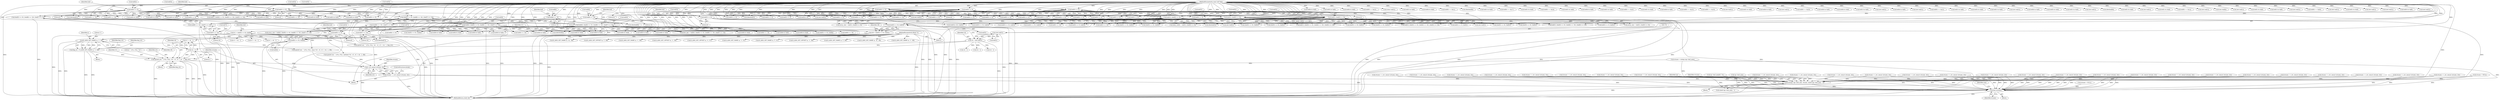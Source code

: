 digraph "0_radare2_f41e941341e44aa86edd4483c4487ec09a074257@API" {
"1001743" [label="(Call,sprintf (str, \" {v%i..v%i}, %s\", vC, vC + vA - 1, flag_str))"];
"1001716" [label="(Call,vC = (buf[5] << 8) | buf[4])"];
"1001718" [label="(Call,(buf[5] << 8) | buf[4])"];
"1001719" [label="(Call,buf[5] << 8)"];
"1000293" [label="(Call,buf[5] << 8)"];
"1000125" [label="(MethodParameterIn,const ut8 *buf)"];
"1000196" [label="(Call,buf[5] << 8)"];
"1000288" [label="(Call,buf[4] | (buf[5] << 8) | (buf[6] << 16) | (buf[7] << 24))"];
"1000292" [label="(Call,(buf[5] << 8) | (buf[6] << 16) | (buf[7] << 24))"];
"1000298" [label="(Call,(buf[6] << 16) | (buf[7] << 24))"];
"1000299" [label="(Call,buf[6] << 16)"];
"1000304" [label="(Call,buf[7] << 24)"];
"1000191" [label="(Call,buf[4] | (buf[5] << 8) | (buf[6] << 16) | (buf[7] << 24))"];
"1000195" [label="(Call,(buf[5] << 8) | (buf[6] << 16) | (buf[7] << 24))"];
"1000201" [label="(Call,(buf[6] << 16) | (buf[7] << 24))"];
"1000202" [label="(Call,buf[6] << 16)"];
"1000207" [label="(Call,buf[7] << 24)"];
"1001749" [label="(Call,vA - 1)"];
"1001698" [label="(Call,vA = (int) buf[1])"];
"1001700" [label="(Call,(int) buf[1])"];
"1001734" [label="(Call,flag_str = R_ASM_GET_NAME (a, 'c', vB))"];
"1001736" [label="(Call,R_ASM_GET_NAME (a, 'c', vB))"];
"1000123" [label="(MethodParameterIn,RAsm *a)"];
"1001705" [label="(Call,vB = (buf[3] << 8) | buf[2])"];
"1001707" [label="(Call,(buf[3] << 8) | buf[2])"];
"1001708" [label="(Call,buf[3] << 8)"];
"1000183" [label="(Call,buf[3] << 8)"];
"1000280" [label="(Call,buf[3] << 8)"];
"1000242" [label="(Call,buf[3] << 8)"];
"1000238" [label="(Call,buf[2] | (buf[3] << 8))"];
"1000179" [label="(Call,buf[2] | (buf[3] << 8))"];
"1000276" [label="(Call,buf[2] | (buf[3] << 8))"];
"1001800" [label="(Call,r_str_concat (strasm, str))"];
"1001798" [label="(Call,strasm = r_str_concat (strasm, str))"];
"1002026" [label="(Call,strncpy (op->buf_asm, strasm, sizeof (op->buf_asm) - 1))"];
"1002088" [label="(Call,free (strasm))"];
"1000292" [label="(Call,(buf[5] << 8) | (buf[6] << 16) | (buf[7] << 24))"];
"1001284" [label="(Call,buf[4] & 0xf0)"];
"1001296" [label="(Call,buf[5] & 0xf0)"];
"1001759" [label="(Call,vC + vA - 1)"];
"1000242" [label="(Call,buf[3] << 8)"];
"1001747" [label="(Call,vC + vA - 1)"];
"1001564" [label="(Call,buf[3] << 8)"];
"1001867" [label="(Call,buf[4] & 0xf0)"];
"1001746" [label="(Identifier,vC)"];
"1001700" [label="(Call,(int) buf[1])"];
"1001728" [label="(Call,buf[0] == 0x25)"];
"1000243" [label="(Call,buf[3])"];
"1000862" [label="(Call,(char) buf[1])"];
"1001256" [label="(Call,buf[4] & 0x0f)"];
"1001742" [label="(Block,)"];
"1000930" [label="(Call,buf[3] << 8)"];
"1001098" [label="(Call,buf[5] & 0x0f)"];
"1000301" [label="(Identifier,buf)"];
"1000498" [label="(Call,buf[1] & 0x0f)"];
"1001733" [label="(Block,)"];
"1001714" [label="(Identifier,buf)"];
"1000277" [label="(Call,buf[2])"];
"1001120" [label="(Call,buf[5] & 0x0f)"];
"1002025" [label="(Block,)"];
"1001040" [label="(Call,buf[3] << 8)"];
"1002027" [label="(Call,op->buf_asm)"];
"1001333" [label="(Call,(buf[3] << 8) | buf[2])"];
"1001334" [label="(Call,buf[3] << 8)"];
"1001918" [label="(Call,buf[4] & 0xf0)"];
"1000636" [label="(Call,buf[3] << 24)"];
"1000839" [label="(Call,buf[3] << 8)"];
"1001371" [label="(Call,buf[0] == 0x1c)"];
"1001459" [label="(Call,(buf[3]<<8) | buf[2])"];
"1001069" [label="(Call,buf[4] & 0x0f)"];
"1001745" [label="(Literal,\" {v%i..v%i}, %s\")"];
"1001214" [label="(Call,buf[3] << 8)"];
"1002092" [label="(MethodReturn,static int)"];
"1000211" [label="(Literal,24)"];
"1000724" [label="(Call,(llint)buf[7])"];
"1001667" [label="(Call,buf[2] << 24)"];
"1001705" [label="(Call,vB = (buf[3] << 8) | buf[2])"];
"1001873" [label="(Call,buf[5] & 0x0f)"];
"1000732" [label="(Call,(llint)buf[8])"];
"1001563" [label="(Call,(buf[3] << 8) | buf[2])"];
"1001510" [label="(Call,(buf[3] << 8) | buf[2])"];
"1001755" [label="(Call,sprintf (str, \" {v%i..v%i}, class+%i\", vC, vC + vA - 1, vB))"];
"1000304" [label="(Call,buf[7] << 24)"];
"1000905" [label="(Call,buf[3] << 8 | buf[2])"];
"1001443" [label="(Call,buf[1] & 0x0f)"];
"1001175" [label="(Call,buf[5] << 8)"];
"1000867" [label="(Call,strasm = r_str_concat (strasm, str))"];
"1000982" [label="(Call,strasm = r_str_concat (strasm, str))"];
"1000587" [label="(Call,buf[0] == 0x17)"];
"1000822" [label="(Call,buf[1] & 0x0f)"];
"1000195" [label="(Call,(buf[5] << 8) | (buf[6] << 16) | (buf[7] << 24))"];
"1000946" [label="(Call,strasm = r_str_concat (strasm, str))"];
"1000179" [label="(Call,buf[2] | (buf[3] << 8))"];
"1000306" [label="(Identifier,buf)"];
"1001952" [label="(Call,buf[0] == 0x24)"];
"1001810" [label="(Call,buf[1] & 0xf0)"];
"1000447" [label="(Call,buf[3] << 8)"];
"1000209" [label="(Identifier,buf)"];
"1000906" [label="(Call,buf[3] << 8)"];
"1000887" [label="(Call,strasm = r_str_concat (strasm, str))"];
"1000581" [label="(Call,buf[5] << 24)"];
"1001702" [label="(Call,buf[1])"];
"1000236" [label="(Call,array_size = buf[2] | (buf[3] << 8))"];
"1000123" [label="(MethodParameterIn,RAsm *a)"];
"1001895" [label="(Call,buf[5] & 0x0f)"];
"1001656" [label="(Call,buf[4] << 8)"];
"1001801" [label="(Identifier,strasm)"];
"1000685" [label="(Call,(llint)buf[2])"];
"1001268" [label="(Call,buf[5] & 0x0f)"];
"1001719" [label="(Call,buf[5] << 8)"];
"1001239" [label="(Call,buf[4] & 0x0f)"];
"1001245" [label="(Call,buf[4] & 0xf0)"];
"1001782" [label="(Call,vA - 1)"];
"1001730" [label="(Identifier,buf)"];
"1001434" [label="(Call,strasm = r_str_concat (strasm, str))"];
"1001451" [label="(Call,buf[1] & 0xf0)"];
"1001743" [label="(Call,sprintf (str, \" {v%i..v%i}, %s\", vC, vC + vA - 1, flag_str))"];
"1001792" [label="(Call,vC + vA - 1)"];
"1001749" [label="(Call,vA - 1)"];
"1001351" [label="(Call,R_ASM_GET_OFFSET (a, 's', vB))"];
"1001761" [label="(Call,vA - 1)"];
"1000700" [label="(Call,(llint)buf[4])"];
"1001713" [label="(Call,buf[2])"];
"1000446" [label="(Call,(buf[3] << 8) | buf[2])"];
"1000297" [label="(Literal,8)"];
"1000177" [label="(Call,array_size = buf[2] | (buf[3] << 8))"];
"1002089" [label="(Identifier,strasm)"];
"1001844" [label="(Call,buf[4] & 0x0f)"];
"1001751" [label="(Literal,1)"];
"1000239" [label="(Call,buf[2])"];
"1001021" [label="(Call,strasm = r_str_concat (strasm, str))"];
"1001633" [label="(Call,strasm = r_str_concat (strasm, str))"];
"1000206" [label="(Literal,16)"];
"1001794" [label="(Call,vA - 1)"];
"1000458" [label="(Call,buf[5] << 8)"];
"1001460" [label="(Call,buf[3]<<8)"];
"1000189" [label="(Call,first_key = buf[4] | (buf[5] << 8) | (buf[6] << 16) | (buf[7] << 24))"];
"1001377" [label="(Call,buf[0] == 0x1f)"];
"1001470" [label="(Call,R_ASM_GET_OFFSET (a, 'o', vC))"];
"1000340" [label="(Call,strasm = NULL)"];
"1001651" [label="(Call,buf[5] | (buf[4] << 8) | (buf[3] << 16) | (buf[2] << 24))"];
"1000457" [label="(Call,(buf[5] << 8) | buf[4])"];
"1001011" [label="(Call,buf[4] << 16)"];
"1000308" [label="(Literal,24)"];
"1000631" [label="(Call,buf[2] << 16)"];
"1000200" [label="(Literal,8)"];
"1001776" [label="(Call,sprintf (str, \" {v%i..v%i}, %s\", vC, vC + vA - 1, flag_str))"];
"1000955" [label="(Call,buf[1] & 0x0f)"];
"1001092" [label="(Call,buf[4] & 0xf0)"];
"1000853" [label="(Call,strasm = r_str_concat (strasm, str))"];
"1000489" [label="(Call,strasm = r_str_concat (strasm, str))"];
"1001798" [label="(Call,strasm = r_str_concat (strasm, str))"];
"1002040" [label="(Identifier,op)"];
"1001587" [label="(Call,R_ASM_GET_NAME (a, 'c', vC))"];
"1001579" [label="(Call,buf[0] == 0x23)"];
"1001494" [label="(Call,strasm = r_str_concat (strasm, str))"];
"1000423" [label="(Call,(buf[3] << 8) | buf[2])"];
"1000925" [label="(Call,buf[2] | (buf[3] << 8) | (buf[4] << 16) | (buf[5] << 24))"];
"1000407" [label="(Call,strasm = r_str_concat (strasm, str))"];
"1001800" [label="(Call,r_str_concat (strasm, str))"];
"1001769" [label="(Call,R_ASM_GET_NAME (a, 'm', vB))"];
"1001174" [label="(Call,(buf[5] << 8) | buf[4])"];
"1001803" [label="(ControlStructure,break;)"];
"1001912" [label="(Call,buf[4] & 0x0f)"];
"1000288" [label="(Call,buf[4] | (buf[5] << 8) | (buf[6] << 16) | (buf[7] << 24))"];
"1000642" [label="(Call,buf[0] == 0x19)"];
"1000192" [label="(Call,buf[4])"];
"1001720" [label="(Call,buf[5])"];
"1000558" [label="(Call,(int) buf[1])"];
"1000830" [label="(Call,buf[1] & 0xf0)"];
"1001662" [label="(Call,buf[3] << 16)"];
"1000802" [label="(Call,(int) buf[3])"];
"1001716" [label="(Call,vC = (buf[5] << 8) | buf[4])"];
"1001717" [label="(Identifier,vC)"];
"1000941" [label="(Call,buf[5] << 24)"];
"1001924" [label="(Call,buf[5] & 0x0f)"];
"1001889" [label="(Call,buf[4] & 0xf0)"];
"1000914" [label="(Call,strasm = r_str_concat (strasm, str))"];
"1001642" [label="(Call,(int) buf[1])"];
"1001574" [label="(Call,buf[0] == 0x20)"];
"1001780" [label="(Call,vC + vA - 1)"];
"1001108" [label="(Call,buf[4] & 0x0f)"];
"1000973" [label="(Call,buf[3] << 8 | buf[2])"];
"1000779" [label="(Call,strasm = r_str_concat (strasm, str))"];
"1000437" [label="(Call,strasm = r_str_concat (strasm, str))"];
"1001698" [label="(Call,vA = (int) buf[1])"];
"1000936" [label="(Call,buf[4] << 16)"];
"1001818" [label="(Call,(buf[3] << 8) | buf[2])"];
"1000281" [label="(Call,buf[3])"];
"1002030" [label="(Identifier,strasm)"];
"1001114" [label="(Call,buf[4] & 0xf0)"];
"1000813" [label="(Call,strasm = r_str_concat (strasm, str))"];
"1000294" [label="(Call,buf[5])"];
"1001163" [label="(Call,(buf[3] << 8) | buf[2])"];
"1001193" [label="(Call,strasm = r_str_concat (strasm, str))"];
"1000517" [label="(Call,strasm = r_str_concat (strasm, str))"];
"1001712" [label="(Literal,8)"];
"1001744" [label="(Identifier,str)"];
"1000303" [label="(Literal,16)"];
"1000155" [label="(Call,op->buf_asm[0] = 0)"];
"1001262" [label="(Call,buf[4] & 0xf0)"];
"1000761" [label="(Call,(int) buf[2])"];
"1000204" [label="(Identifier,buf)"];
"1001691" [label="(Call,strasm = r_str_concat (strasm, str))"];
"1002017" [label="(Call,strasm = NULL)"];
"1000963" [label="(Call,buf[1] & 0xf0)"];
"1000535" [label="(Call,(buf[3] << 8) | buf[2])"];
"1000305" [label="(Call,buf[7])"];
"1001706" [label="(Identifier,vB)"];
"1000480" [label="(Call,(int) buf[1])"];
"1002031" [label="(Call,sizeof (op->buf_asm) - 1)"];
"1001278" [label="(Call,buf[4] & 0x0f)"];
"1001146" [label="(Call,strasm = r_str_concat (strasm, str))"];
"1000536" [label="(Call,buf[3] << 8)"];
"1001075" [label="(Call,buf[4] & 0xf0)"];
"1000289" [label="(Call,buf[4])"];
"1000299" [label="(Call,buf[6] << 16)"];
"1000621" [label="(Call,(int) buf[1])"];
"1000183" [label="(Call,buf[3] << 8)"];
"1000795" [label="(Call,(int) buf[2])"];
"1000300" [label="(Call,buf[6])"];
"1001612" [label="(Call,R_ASM_GET_NAME (a, 'f', vC))"];
"1001674" [label="(Call,R_ASM_GET_OFFSET (a, 's', vB))"];
"1001382" [label="(Call,buf[0] == 0x22)"];
"1001725" [label="(Identifier,buf)"];
"1001718" [label="(Call,(buf[5] << 8) | buf[4])"];
"1001788" [label="(Call,sprintf (str, \" {v%i..v%i}, method+%i\", vC, vC + vA - 1, vB))"];
"1001229" [label="(Call,buf[4] & 0x0f)"];
"1000549" [label="(Call,strasm = r_str_concat (strasm, str))"];
"1000127" [label="(Block,)"];
"1001735" [label="(Identifier,flag_str)"];
"1001205" [label="(Call,buf[1] & 0xf0)"];
"1001930" [label="(Call,buf[5] & 0xf0)"];
"1000692" [label="(Call,(llint)buf[3])"];
"1001883" [label="(Call,buf[4] & 0x0f)"];
"1001547" [label="(Call,buf[1] & 0x0f)"];
"1000896" [label="(Call,(int) buf[1])"];
"1001752" [label="(Identifier,flag_str)"];
"1001750" [label="(Identifier,vA)"];
"1000274" [label="(Call,elem_width = buf[2] | (buf[3] << 8))"];
"1000280" [label="(Call,buf[3] << 8)"];
"1001290" [label="(Call,buf[5] & 0x0f)"];
"1000974" [label="(Call,buf[3] << 8)"];
"1000768" [label="(Call,(int) buf[3])"];
"1000276" [label="(Call,buf[2] | (buf[3] << 8))"];
"1001086" [label="(Call,buf[4] & 0x0f)"];
"1001511" [label="(Call,buf[3] << 8)"];
"1001317" [label="(Call,strasm = r_str_concat (strasm, str))"];
"1000838" [label="(Call,(buf[3] << 8) | buf[2])"];
"1000745" [label="(Call,strasm = r_str_concat (strasm, str))"];
"1000708" [label="(Call,(llint)buf[5])"];
"1001850" [label="(Call,buf[4] & 0xf0)"];
"1002091" [label="(Identifier,size)"];
"1000208" [label="(Call,buf[7])"];
"1001738" [label="(Literal,'c')"];
"1000612" [label="(Call,strasm = r_str_concat (strasm, str))"];
"1001164" [label="(Call,buf[3] << 8)"];
"1000667" [label="(Call,strasm = r_str_concat (strasm, str))"];
"1001126" [label="(Call,buf[5] & 0xf0)"];
"1001708" [label="(Call,buf[3] << 8)"];
"1001819" [label="(Call,buf[3] << 8)"];
"1000197" [label="(Call,buf[5])"];
"1000388" [label="(Call,buf[1] & 0x0f)"];
"1001834" [label="(Call,buf[4] & 0x0f)"];
"1000382" [label="(Block,)"];
"1001538" [label="(Call,strasm = r_str_concat (strasm, str))"];
"1002026" [label="(Call,strncpy (op->buf_asm, strasm, sizeof (op->buf_asm) - 1))"];
"1000196" [label="(Call,buf[5] << 8)"];
"1001741" [label="(Identifier,flag_str)"];
"1002000" [label="(Call,strasm = r_str_concat (strasm, str))"];
"1000526" [label="(Call,(int) buf[1])"];
"1001059" [label="(Call,buf[4] & 0x0f)"];
"1001414" [label="(Call,R_ASM_GET_NAME (a, 'f', vB))"];
"1000570" [label="(Call,buf[3] << 8)"];
"1000739" [label="(Call,(llint)buf[9])"];
"1000246" [label="(Literal,8)"];
"1000191" [label="(Call,buf[4] | (buf[5] << 8) | (buf[6] << 16) | (buf[7] << 24))"];
"1001555" [label="(Call,buf[1] & 0xf0)"];
"1000424" [label="(Call,buf[3] << 8)"];
"1000576" [label="(Call,buf[4] << 16)"];
"1000416" [label="(Call,(int) buf[1])"];
"1001982" [label="(Call,R_ASM_GET_NAME (a, 'm', vB))"];
"1001734" [label="(Call,flag_str = R_ASM_GET_NAME (a, 'c', vB))"];
"1001861" [label="(Call,buf[4] & 0x0f)"];
"1000284" [label="(Literal,8)"];
"1000180" [label="(Call,buf[2])"];
"1000565" [label="(Call,buf[2] | (buf[3] << 8) | (buf[4] << 16) | (buf[5] << 24))"];
"1001032" [label="(Call,buf[1] & 0x0f)"];
"1001343" [label="(Call,buf[0] == 0x1a)"];
"1001390" [label="(Call,R_ASM_GET_NAME (a, 'c', vB))"];
"1001802" [label="(Identifier,str)"];
"1000286" [label="(Call,array_size = buf[4] | (buf[5] << 8) | (buf[6] << 16) | (buf[7] << 24))"];
"1001156" [label="(Call,(int) buf[1])"];
"1000184" [label="(Call,buf[3])"];
"1000471" [label="(Call,strasm = r_str_concat (strasm, str))"];
"1000716" [label="(Call,(llint)buf[6])"];
"1001005" [label="(Call,buf[3] << 8)"];
"1000138" [label="(Call,(int) buf[0])"];
"1000754" [label="(Call,(int) buf[1])"];
"1001699" [label="(Identifier,vA)"];
"1000203" [label="(Call,buf[6])"];
"1000879" [label="(Call,buf[3] << 8)"];
"1000298" [label="(Call,(buf[6] << 16) | (buf[7] << 24))"];
"1001709" [label="(Call,buf[3])"];
"1000396" [label="(Call,buf[1] & 0xf0)"];
"1000207" [label="(Call,buf[7] << 24)"];
"1000878" [label="(Call,buf[3] << 8 | buf[2])"];
"1001039" [label="(Call,(buf[3] << 8) | buf[2])"];
"1000125" [label="(MethodParameterIn,const ut8 *buf)"];
"1000187" [label="(Literal,8)"];
"1000506" [label="(Call,buf[1] & 0xf0)"];
"1000293" [label="(Call,buf[5] << 8)"];
"1000991" [label="(Call,(int) buf[1])"];
"1000163" [label="(Call,buf[0] == 0x00)"];
"1000676" [label="(Call,(int) buf[1])"];
"1001707" [label="(Call,(buf[3] << 8) | buf[2])"];
"1001723" [label="(Literal,8)"];
"1000202" [label="(Call,buf[6] << 16)"];
"1001936" [label="(Call,buf[1] & 0x0f)"];
"1001016" [label="(Call,buf[5] << 24)"];
"1001000" [label="(Call,buf[2] | (buf[3] << 8) | (buf[4] << 16) | (buf[5] << 24))"];
"1001737" [label="(Identifier,a)"];
"1000238" [label="(Call,buf[2] | (buf[3] << 8))"];
"1000788" [label="(Call,(int) buf[1])"];
"1000201" [label="(Call,(buf[6] << 16) | (buf[7] << 24))"];
"1001521" [label="(Call,R_ASM_GET_OFFSET (a, 't', vB))"];
"1001213" [label="(Call,(buf[3] << 8) | buf[2])"];
"1001326" [label="(Call,(int) buf[1])"];
"1001799" [label="(Identifier,strasm)"];
"1001901" [label="(Call,buf[5] & 0xf0)"];
"1001960" [label="(Call,R_ASM_GET_NAME (a, 'c', vB))"];
"1001736" [label="(Call,R_ASM_GET_NAME (a, 'c', vB))"];
"1002088" [label="(Call,free (strasm))"];
"1000363" [label="(Call,strasm = strdup (op->buf_asm))"];
"1001724" [label="(Call,buf[4])"];
"1001503" [label="(Call,(int) buf[1])"];
"1001739" [label="(Identifier,vB)"];
"1001743" -> "1001742"  [label="AST: "];
"1001743" -> "1001752"  [label="CFG: "];
"1001744" -> "1001743"  [label="AST: "];
"1001745" -> "1001743"  [label="AST: "];
"1001746" -> "1001743"  [label="AST: "];
"1001747" -> "1001743"  [label="AST: "];
"1001752" -> "1001743"  [label="AST: "];
"1001799" -> "1001743"  [label="CFG: "];
"1001743" -> "1002092"  [label="DDG: "];
"1001743" -> "1002092"  [label="DDG: "];
"1001743" -> "1002092"  [label="DDG: "];
"1001743" -> "1002092"  [label="DDG: "];
"1001716" -> "1001743"  [label="DDG: "];
"1001749" -> "1001743"  [label="DDG: "];
"1001749" -> "1001743"  [label="DDG: "];
"1001734" -> "1001743"  [label="DDG: "];
"1001743" -> "1001800"  [label="DDG: "];
"1001716" -> "1000382"  [label="AST: "];
"1001716" -> "1001718"  [label="CFG: "];
"1001717" -> "1001716"  [label="AST: "];
"1001718" -> "1001716"  [label="AST: "];
"1001730" -> "1001716"  [label="CFG: "];
"1001716" -> "1002092"  [label="DDG: "];
"1001718" -> "1001716"  [label="DDG: "];
"1001718" -> "1001716"  [label="DDG: "];
"1001716" -> "1001747"  [label="DDG: "];
"1001716" -> "1001755"  [label="DDG: "];
"1001716" -> "1001759"  [label="DDG: "];
"1001716" -> "1001776"  [label="DDG: "];
"1001716" -> "1001780"  [label="DDG: "];
"1001716" -> "1001788"  [label="DDG: "];
"1001716" -> "1001792"  [label="DDG: "];
"1001718" -> "1001724"  [label="CFG: "];
"1001719" -> "1001718"  [label="AST: "];
"1001724" -> "1001718"  [label="AST: "];
"1001718" -> "1002092"  [label="DDG: "];
"1001718" -> "1002092"  [label="DDG: "];
"1001719" -> "1001718"  [label="DDG: "];
"1001719" -> "1001718"  [label="DDG: "];
"1000288" -> "1001718"  [label="DDG: "];
"1000191" -> "1001718"  [label="DDG: "];
"1000125" -> "1001718"  [label="DDG: "];
"1001719" -> "1001723"  [label="CFG: "];
"1001720" -> "1001719"  [label="AST: "];
"1001723" -> "1001719"  [label="AST: "];
"1001725" -> "1001719"  [label="CFG: "];
"1001719" -> "1002092"  [label="DDG: "];
"1000293" -> "1001719"  [label="DDG: "];
"1000196" -> "1001719"  [label="DDG: "];
"1000125" -> "1001719"  [label="DDG: "];
"1000293" -> "1000292"  [label="AST: "];
"1000293" -> "1000297"  [label="CFG: "];
"1000294" -> "1000293"  [label="AST: "];
"1000297" -> "1000293"  [label="AST: "];
"1000301" -> "1000293"  [label="CFG: "];
"1000293" -> "1002092"  [label="DDG: "];
"1000293" -> "1000292"  [label="DDG: "];
"1000293" -> "1000292"  [label="DDG: "];
"1000125" -> "1000293"  [label="DDG: "];
"1000293" -> "1000458"  [label="DDG: "];
"1000293" -> "1000581"  [label="DDG: "];
"1000293" -> "1000708"  [label="DDG: "];
"1000293" -> "1000941"  [label="DDG: "];
"1000293" -> "1001016"  [label="DDG: "];
"1000293" -> "1001098"  [label="DDG: "];
"1000293" -> "1001120"  [label="DDG: "];
"1000293" -> "1001175"  [label="DDG: "];
"1000293" -> "1001268"  [label="DDG: "];
"1000293" -> "1001290"  [label="DDG: "];
"1000293" -> "1001651"  [label="DDG: "];
"1000293" -> "1001873"  [label="DDG: "];
"1000293" -> "1001895"  [label="DDG: "];
"1000293" -> "1001924"  [label="DDG: "];
"1000125" -> "1000122"  [label="AST: "];
"1000125" -> "1002092"  [label="DDG: "];
"1000125" -> "1000138"  [label="DDG: "];
"1000125" -> "1000163"  [label="DDG: "];
"1000125" -> "1000179"  [label="DDG: "];
"1000125" -> "1000183"  [label="DDG: "];
"1000125" -> "1000191"  [label="DDG: "];
"1000125" -> "1000196"  [label="DDG: "];
"1000125" -> "1000202"  [label="DDG: "];
"1000125" -> "1000207"  [label="DDG: "];
"1000125" -> "1000238"  [label="DDG: "];
"1000125" -> "1000242"  [label="DDG: "];
"1000125" -> "1000276"  [label="DDG: "];
"1000125" -> "1000280"  [label="DDG: "];
"1000125" -> "1000288"  [label="DDG: "];
"1000125" -> "1000299"  [label="DDG: "];
"1000125" -> "1000304"  [label="DDG: "];
"1000125" -> "1000388"  [label="DDG: "];
"1000125" -> "1000396"  [label="DDG: "];
"1000125" -> "1000416"  [label="DDG: "];
"1000125" -> "1000424"  [label="DDG: "];
"1000125" -> "1000423"  [label="DDG: "];
"1000125" -> "1000447"  [label="DDG: "];
"1000125" -> "1000446"  [label="DDG: "];
"1000125" -> "1000458"  [label="DDG: "];
"1000125" -> "1000457"  [label="DDG: "];
"1000125" -> "1000480"  [label="DDG: "];
"1000125" -> "1000498"  [label="DDG: "];
"1000125" -> "1000506"  [label="DDG: "];
"1000125" -> "1000526"  [label="DDG: "];
"1000125" -> "1000536"  [label="DDG: "];
"1000125" -> "1000535"  [label="DDG: "];
"1000125" -> "1000558"  [label="DDG: "];
"1000125" -> "1000565"  [label="DDG: "];
"1000125" -> "1000570"  [label="DDG: "];
"1000125" -> "1000576"  [label="DDG: "];
"1000125" -> "1000581"  [label="DDG: "];
"1000125" -> "1000587"  [label="DDG: "];
"1000125" -> "1000621"  [label="DDG: "];
"1000125" -> "1000631"  [label="DDG: "];
"1000125" -> "1000636"  [label="DDG: "];
"1000125" -> "1000642"  [label="DDG: "];
"1000125" -> "1000676"  [label="DDG: "];
"1000125" -> "1000685"  [label="DDG: "];
"1000125" -> "1000692"  [label="DDG: "];
"1000125" -> "1000700"  [label="DDG: "];
"1000125" -> "1000708"  [label="DDG: "];
"1000125" -> "1000716"  [label="DDG: "];
"1000125" -> "1000724"  [label="DDG: "];
"1000125" -> "1000732"  [label="DDG: "];
"1000125" -> "1000739"  [label="DDG: "];
"1000125" -> "1000754"  [label="DDG: "];
"1000125" -> "1000761"  [label="DDG: "];
"1000125" -> "1000768"  [label="DDG: "];
"1000125" -> "1000788"  [label="DDG: "];
"1000125" -> "1000795"  [label="DDG: "];
"1000125" -> "1000802"  [label="DDG: "];
"1000125" -> "1000822"  [label="DDG: "];
"1000125" -> "1000830"  [label="DDG: "];
"1000125" -> "1000839"  [label="DDG: "];
"1000125" -> "1000838"  [label="DDG: "];
"1000125" -> "1000862"  [label="DDG: "];
"1000125" -> "1000879"  [label="DDG: "];
"1000125" -> "1000878"  [label="DDG: "];
"1000125" -> "1000896"  [label="DDG: "];
"1000125" -> "1000906"  [label="DDG: "];
"1000125" -> "1000905"  [label="DDG: "];
"1000125" -> "1000925"  [label="DDG: "];
"1000125" -> "1000930"  [label="DDG: "];
"1000125" -> "1000936"  [label="DDG: "];
"1000125" -> "1000941"  [label="DDG: "];
"1000125" -> "1000955"  [label="DDG: "];
"1000125" -> "1000963"  [label="DDG: "];
"1000125" -> "1000974"  [label="DDG: "];
"1000125" -> "1000973"  [label="DDG: "];
"1000125" -> "1000991"  [label="DDG: "];
"1000125" -> "1001000"  [label="DDG: "];
"1000125" -> "1001005"  [label="DDG: "];
"1000125" -> "1001011"  [label="DDG: "];
"1000125" -> "1001016"  [label="DDG: "];
"1000125" -> "1001032"  [label="DDG: "];
"1000125" -> "1001040"  [label="DDG: "];
"1000125" -> "1001039"  [label="DDG: "];
"1000125" -> "1001059"  [label="DDG: "];
"1000125" -> "1001069"  [label="DDG: "];
"1000125" -> "1001075"  [label="DDG: "];
"1000125" -> "1001086"  [label="DDG: "];
"1000125" -> "1001092"  [label="DDG: "];
"1000125" -> "1001098"  [label="DDG: "];
"1000125" -> "1001108"  [label="DDG: "];
"1000125" -> "1001114"  [label="DDG: "];
"1000125" -> "1001120"  [label="DDG: "];
"1000125" -> "1001126"  [label="DDG: "];
"1000125" -> "1001156"  [label="DDG: "];
"1000125" -> "1001164"  [label="DDG: "];
"1000125" -> "1001163"  [label="DDG: "];
"1000125" -> "1001175"  [label="DDG: "];
"1000125" -> "1001174"  [label="DDG: "];
"1000125" -> "1001205"  [label="DDG: "];
"1000125" -> "1001214"  [label="DDG: "];
"1000125" -> "1001213"  [label="DDG: "];
"1000125" -> "1001229"  [label="DDG: "];
"1000125" -> "1001239"  [label="DDG: "];
"1000125" -> "1001245"  [label="DDG: "];
"1000125" -> "1001256"  [label="DDG: "];
"1000125" -> "1001262"  [label="DDG: "];
"1000125" -> "1001268"  [label="DDG: "];
"1000125" -> "1001278"  [label="DDG: "];
"1000125" -> "1001284"  [label="DDG: "];
"1000125" -> "1001290"  [label="DDG: "];
"1000125" -> "1001296"  [label="DDG: "];
"1000125" -> "1001326"  [label="DDG: "];
"1000125" -> "1001334"  [label="DDG: "];
"1000125" -> "1001333"  [label="DDG: "];
"1000125" -> "1001343"  [label="DDG: "];
"1000125" -> "1001371"  [label="DDG: "];
"1000125" -> "1001377"  [label="DDG: "];
"1000125" -> "1001382"  [label="DDG: "];
"1000125" -> "1001443"  [label="DDG: "];
"1000125" -> "1001451"  [label="DDG: "];
"1000125" -> "1001460"  [label="DDG: "];
"1000125" -> "1001459"  [label="DDG: "];
"1000125" -> "1001503"  [label="DDG: "];
"1000125" -> "1001511"  [label="DDG: "];
"1000125" -> "1001510"  [label="DDG: "];
"1000125" -> "1001547"  [label="DDG: "];
"1000125" -> "1001555"  [label="DDG: "];
"1000125" -> "1001564"  [label="DDG: "];
"1000125" -> "1001563"  [label="DDG: "];
"1000125" -> "1001574"  [label="DDG: "];
"1000125" -> "1001579"  [label="DDG: "];
"1000125" -> "1001642"  [label="DDG: "];
"1000125" -> "1001651"  [label="DDG: "];
"1000125" -> "1001656"  [label="DDG: "];
"1000125" -> "1001662"  [label="DDG: "];
"1000125" -> "1001667"  [label="DDG: "];
"1000125" -> "1001700"  [label="DDG: "];
"1000125" -> "1001708"  [label="DDG: "];
"1000125" -> "1001707"  [label="DDG: "];
"1000125" -> "1001728"  [label="DDG: "];
"1000125" -> "1001810"  [label="DDG: "];
"1000125" -> "1001819"  [label="DDG: "];
"1000125" -> "1001818"  [label="DDG: "];
"1000125" -> "1001834"  [label="DDG: "];
"1000125" -> "1001844"  [label="DDG: "];
"1000125" -> "1001850"  [label="DDG: "];
"1000125" -> "1001861"  [label="DDG: "];
"1000125" -> "1001867"  [label="DDG: "];
"1000125" -> "1001873"  [label="DDG: "];
"1000125" -> "1001883"  [label="DDG: "];
"1000125" -> "1001889"  [label="DDG: "];
"1000125" -> "1001895"  [label="DDG: "];
"1000125" -> "1001901"  [label="DDG: "];
"1000125" -> "1001912"  [label="DDG: "];
"1000125" -> "1001918"  [label="DDG: "];
"1000125" -> "1001924"  [label="DDG: "];
"1000125" -> "1001930"  [label="DDG: "];
"1000125" -> "1001936"  [label="DDG: "];
"1000125" -> "1001952"  [label="DDG: "];
"1000196" -> "1000195"  [label="AST: "];
"1000196" -> "1000200"  [label="CFG: "];
"1000197" -> "1000196"  [label="AST: "];
"1000200" -> "1000196"  [label="AST: "];
"1000204" -> "1000196"  [label="CFG: "];
"1000196" -> "1002092"  [label="DDG: "];
"1000196" -> "1000195"  [label="DDG: "];
"1000196" -> "1000195"  [label="DDG: "];
"1000196" -> "1000458"  [label="DDG: "];
"1000196" -> "1000581"  [label="DDG: "];
"1000196" -> "1000708"  [label="DDG: "];
"1000196" -> "1000941"  [label="DDG: "];
"1000196" -> "1001016"  [label="DDG: "];
"1000196" -> "1001098"  [label="DDG: "];
"1000196" -> "1001120"  [label="DDG: "];
"1000196" -> "1001175"  [label="DDG: "];
"1000196" -> "1001268"  [label="DDG: "];
"1000196" -> "1001290"  [label="DDG: "];
"1000196" -> "1001651"  [label="DDG: "];
"1000196" -> "1001873"  [label="DDG: "];
"1000196" -> "1001895"  [label="DDG: "];
"1000196" -> "1001924"  [label="DDG: "];
"1000288" -> "1000286"  [label="AST: "];
"1000288" -> "1000292"  [label="CFG: "];
"1000289" -> "1000288"  [label="AST: "];
"1000292" -> "1000288"  [label="AST: "];
"1000286" -> "1000288"  [label="CFG: "];
"1000288" -> "1002092"  [label="DDG: "];
"1000288" -> "1002092"  [label="DDG: "];
"1000288" -> "1000286"  [label="DDG: "];
"1000288" -> "1000286"  [label="DDG: "];
"1000292" -> "1000288"  [label="DDG: "];
"1000292" -> "1000288"  [label="DDG: "];
"1000288" -> "1000457"  [label="DDG: "];
"1000288" -> "1000576"  [label="DDG: "];
"1000288" -> "1000700"  [label="DDG: "];
"1000288" -> "1000936"  [label="DDG: "];
"1000288" -> "1001011"  [label="DDG: "];
"1000288" -> "1001059"  [label="DDG: "];
"1000288" -> "1001069"  [label="DDG: "];
"1000288" -> "1001086"  [label="DDG: "];
"1000288" -> "1001108"  [label="DDG: "];
"1000288" -> "1001174"  [label="DDG: "];
"1000288" -> "1001229"  [label="DDG: "];
"1000288" -> "1001239"  [label="DDG: "];
"1000288" -> "1001256"  [label="DDG: "];
"1000288" -> "1001278"  [label="DDG: "];
"1000288" -> "1001656"  [label="DDG: "];
"1000288" -> "1001834"  [label="DDG: "];
"1000288" -> "1001844"  [label="DDG: "];
"1000288" -> "1001861"  [label="DDG: "];
"1000288" -> "1001883"  [label="DDG: "];
"1000288" -> "1001912"  [label="DDG: "];
"1000292" -> "1000298"  [label="CFG: "];
"1000298" -> "1000292"  [label="AST: "];
"1000292" -> "1002092"  [label="DDG: "];
"1000292" -> "1002092"  [label="DDG: "];
"1000298" -> "1000292"  [label="DDG: "];
"1000298" -> "1000292"  [label="DDG: "];
"1000298" -> "1000304"  [label="CFG: "];
"1000299" -> "1000298"  [label="AST: "];
"1000304" -> "1000298"  [label="AST: "];
"1000298" -> "1002092"  [label="DDG: "];
"1000298" -> "1002092"  [label="DDG: "];
"1000299" -> "1000298"  [label="DDG: "];
"1000299" -> "1000298"  [label="DDG: "];
"1000304" -> "1000298"  [label="DDG: "];
"1000304" -> "1000298"  [label="DDG: "];
"1000299" -> "1000303"  [label="CFG: "];
"1000300" -> "1000299"  [label="AST: "];
"1000303" -> "1000299"  [label="AST: "];
"1000306" -> "1000299"  [label="CFG: "];
"1000299" -> "1002092"  [label="DDG: "];
"1000299" -> "1000716"  [label="DDG: "];
"1000304" -> "1000308"  [label="CFG: "];
"1000305" -> "1000304"  [label="AST: "];
"1000308" -> "1000304"  [label="AST: "];
"1000304" -> "1002092"  [label="DDG: "];
"1000304" -> "1000724"  [label="DDG: "];
"1000191" -> "1000189"  [label="AST: "];
"1000191" -> "1000195"  [label="CFG: "];
"1000192" -> "1000191"  [label="AST: "];
"1000195" -> "1000191"  [label="AST: "];
"1000189" -> "1000191"  [label="CFG: "];
"1000191" -> "1002092"  [label="DDG: "];
"1000191" -> "1002092"  [label="DDG: "];
"1000191" -> "1000189"  [label="DDG: "];
"1000191" -> "1000189"  [label="DDG: "];
"1000195" -> "1000191"  [label="DDG: "];
"1000195" -> "1000191"  [label="DDG: "];
"1000191" -> "1000457"  [label="DDG: "];
"1000191" -> "1000576"  [label="DDG: "];
"1000191" -> "1000700"  [label="DDG: "];
"1000191" -> "1000936"  [label="DDG: "];
"1000191" -> "1001011"  [label="DDG: "];
"1000191" -> "1001059"  [label="DDG: "];
"1000191" -> "1001069"  [label="DDG: "];
"1000191" -> "1001086"  [label="DDG: "];
"1000191" -> "1001108"  [label="DDG: "];
"1000191" -> "1001174"  [label="DDG: "];
"1000191" -> "1001229"  [label="DDG: "];
"1000191" -> "1001239"  [label="DDG: "];
"1000191" -> "1001256"  [label="DDG: "];
"1000191" -> "1001278"  [label="DDG: "];
"1000191" -> "1001656"  [label="DDG: "];
"1000191" -> "1001834"  [label="DDG: "];
"1000191" -> "1001844"  [label="DDG: "];
"1000191" -> "1001861"  [label="DDG: "];
"1000191" -> "1001883"  [label="DDG: "];
"1000191" -> "1001912"  [label="DDG: "];
"1000195" -> "1000201"  [label="CFG: "];
"1000201" -> "1000195"  [label="AST: "];
"1000195" -> "1002092"  [label="DDG: "];
"1000195" -> "1002092"  [label="DDG: "];
"1000201" -> "1000195"  [label="DDG: "];
"1000201" -> "1000195"  [label="DDG: "];
"1000201" -> "1000207"  [label="CFG: "];
"1000202" -> "1000201"  [label="AST: "];
"1000207" -> "1000201"  [label="AST: "];
"1000201" -> "1002092"  [label="DDG: "];
"1000201" -> "1002092"  [label="DDG: "];
"1000202" -> "1000201"  [label="DDG: "];
"1000202" -> "1000201"  [label="DDG: "];
"1000207" -> "1000201"  [label="DDG: "];
"1000207" -> "1000201"  [label="DDG: "];
"1000202" -> "1000206"  [label="CFG: "];
"1000203" -> "1000202"  [label="AST: "];
"1000206" -> "1000202"  [label="AST: "];
"1000209" -> "1000202"  [label="CFG: "];
"1000202" -> "1002092"  [label="DDG: "];
"1000202" -> "1000716"  [label="DDG: "];
"1000207" -> "1000211"  [label="CFG: "];
"1000208" -> "1000207"  [label="AST: "];
"1000211" -> "1000207"  [label="AST: "];
"1000207" -> "1002092"  [label="DDG: "];
"1000207" -> "1000724"  [label="DDG: "];
"1001749" -> "1001747"  [label="AST: "];
"1001749" -> "1001751"  [label="CFG: "];
"1001750" -> "1001749"  [label="AST: "];
"1001751" -> "1001749"  [label="AST: "];
"1001747" -> "1001749"  [label="CFG: "];
"1001749" -> "1002092"  [label="DDG: "];
"1001749" -> "1001747"  [label="DDG: "];
"1001749" -> "1001747"  [label="DDG: "];
"1001698" -> "1001749"  [label="DDG: "];
"1001698" -> "1000382"  [label="AST: "];
"1001698" -> "1001700"  [label="CFG: "];
"1001699" -> "1001698"  [label="AST: "];
"1001700" -> "1001698"  [label="AST: "];
"1001706" -> "1001698"  [label="CFG: "];
"1001698" -> "1002092"  [label="DDG: "];
"1001700" -> "1001698"  [label="DDG: "];
"1001698" -> "1001761"  [label="DDG: "];
"1001698" -> "1001782"  [label="DDG: "];
"1001698" -> "1001794"  [label="DDG: "];
"1001700" -> "1001702"  [label="CFG: "];
"1001701" -> "1001700"  [label="AST: "];
"1001702" -> "1001700"  [label="AST: "];
"1001700" -> "1002092"  [label="DDG: "];
"1001734" -> "1001733"  [label="AST: "];
"1001734" -> "1001736"  [label="CFG: "];
"1001735" -> "1001734"  [label="AST: "];
"1001736" -> "1001734"  [label="AST: "];
"1001741" -> "1001734"  [label="CFG: "];
"1001734" -> "1002092"  [label="DDG: "];
"1001734" -> "1002092"  [label="DDG: "];
"1001736" -> "1001734"  [label="DDG: "];
"1001736" -> "1001734"  [label="DDG: "];
"1001736" -> "1001734"  [label="DDG: "];
"1001736" -> "1001739"  [label="CFG: "];
"1001737" -> "1001736"  [label="AST: "];
"1001738" -> "1001736"  [label="AST: "];
"1001739" -> "1001736"  [label="AST: "];
"1001736" -> "1002092"  [label="DDG: "];
"1001736" -> "1002092"  [label="DDG: "];
"1000123" -> "1001736"  [label="DDG: "];
"1001705" -> "1001736"  [label="DDG: "];
"1001736" -> "1001755"  [label="DDG: "];
"1000123" -> "1000122"  [label="AST: "];
"1000123" -> "1002092"  [label="DDG: "];
"1000123" -> "1001351"  [label="DDG: "];
"1000123" -> "1001390"  [label="DDG: "];
"1000123" -> "1001414"  [label="DDG: "];
"1000123" -> "1001470"  [label="DDG: "];
"1000123" -> "1001521"  [label="DDG: "];
"1000123" -> "1001587"  [label="DDG: "];
"1000123" -> "1001612"  [label="DDG: "];
"1000123" -> "1001674"  [label="DDG: "];
"1000123" -> "1001769"  [label="DDG: "];
"1000123" -> "1001960"  [label="DDG: "];
"1000123" -> "1001982"  [label="DDG: "];
"1001705" -> "1000382"  [label="AST: "];
"1001705" -> "1001707"  [label="CFG: "];
"1001706" -> "1001705"  [label="AST: "];
"1001707" -> "1001705"  [label="AST: "];
"1001717" -> "1001705"  [label="CFG: "];
"1001705" -> "1002092"  [label="DDG: "];
"1001707" -> "1001705"  [label="DDG: "];
"1001707" -> "1001705"  [label="DDG: "];
"1001705" -> "1001769"  [label="DDG: "];
"1001707" -> "1001713"  [label="CFG: "];
"1001708" -> "1001707"  [label="AST: "];
"1001713" -> "1001707"  [label="AST: "];
"1001707" -> "1002092"  [label="DDG: "];
"1001707" -> "1002092"  [label="DDG: "];
"1001708" -> "1001707"  [label="DDG: "];
"1001708" -> "1001707"  [label="DDG: "];
"1000238" -> "1001707"  [label="DDG: "];
"1000179" -> "1001707"  [label="DDG: "];
"1000276" -> "1001707"  [label="DDG: "];
"1001708" -> "1001712"  [label="CFG: "];
"1001709" -> "1001708"  [label="AST: "];
"1001712" -> "1001708"  [label="AST: "];
"1001714" -> "1001708"  [label="CFG: "];
"1001708" -> "1002092"  [label="DDG: "];
"1000183" -> "1001708"  [label="DDG: "];
"1000280" -> "1001708"  [label="DDG: "];
"1000242" -> "1001708"  [label="DDG: "];
"1000183" -> "1000179"  [label="AST: "];
"1000183" -> "1000187"  [label="CFG: "];
"1000184" -> "1000183"  [label="AST: "];
"1000187" -> "1000183"  [label="AST: "];
"1000179" -> "1000183"  [label="CFG: "];
"1000183" -> "1002092"  [label="DDG: "];
"1000183" -> "1000179"  [label="DDG: "];
"1000183" -> "1000179"  [label="DDG: "];
"1000183" -> "1000424"  [label="DDG: "];
"1000183" -> "1000447"  [label="DDG: "];
"1000183" -> "1000536"  [label="DDG: "];
"1000183" -> "1000570"  [label="DDG: "];
"1000183" -> "1000636"  [label="DDG: "];
"1000183" -> "1000692"  [label="DDG: "];
"1000183" -> "1000768"  [label="DDG: "];
"1000183" -> "1000802"  [label="DDG: "];
"1000183" -> "1000839"  [label="DDG: "];
"1000183" -> "1000879"  [label="DDG: "];
"1000183" -> "1000906"  [label="DDG: "];
"1000183" -> "1000930"  [label="DDG: "];
"1000183" -> "1000974"  [label="DDG: "];
"1000183" -> "1001005"  [label="DDG: "];
"1000183" -> "1001040"  [label="DDG: "];
"1000183" -> "1001164"  [label="DDG: "];
"1000183" -> "1001214"  [label="DDG: "];
"1000183" -> "1001334"  [label="DDG: "];
"1000183" -> "1001460"  [label="DDG: "];
"1000183" -> "1001511"  [label="DDG: "];
"1000183" -> "1001564"  [label="DDG: "];
"1000183" -> "1001662"  [label="DDG: "];
"1000183" -> "1001819"  [label="DDG: "];
"1000280" -> "1000276"  [label="AST: "];
"1000280" -> "1000284"  [label="CFG: "];
"1000281" -> "1000280"  [label="AST: "];
"1000284" -> "1000280"  [label="AST: "];
"1000276" -> "1000280"  [label="CFG: "];
"1000280" -> "1002092"  [label="DDG: "];
"1000280" -> "1000276"  [label="DDG: "];
"1000280" -> "1000276"  [label="DDG: "];
"1000280" -> "1000424"  [label="DDG: "];
"1000280" -> "1000447"  [label="DDG: "];
"1000280" -> "1000536"  [label="DDG: "];
"1000280" -> "1000570"  [label="DDG: "];
"1000280" -> "1000636"  [label="DDG: "];
"1000280" -> "1000692"  [label="DDG: "];
"1000280" -> "1000768"  [label="DDG: "];
"1000280" -> "1000802"  [label="DDG: "];
"1000280" -> "1000839"  [label="DDG: "];
"1000280" -> "1000879"  [label="DDG: "];
"1000280" -> "1000906"  [label="DDG: "];
"1000280" -> "1000930"  [label="DDG: "];
"1000280" -> "1000974"  [label="DDG: "];
"1000280" -> "1001005"  [label="DDG: "];
"1000280" -> "1001040"  [label="DDG: "];
"1000280" -> "1001164"  [label="DDG: "];
"1000280" -> "1001214"  [label="DDG: "];
"1000280" -> "1001334"  [label="DDG: "];
"1000280" -> "1001460"  [label="DDG: "];
"1000280" -> "1001511"  [label="DDG: "];
"1000280" -> "1001564"  [label="DDG: "];
"1000280" -> "1001662"  [label="DDG: "];
"1000280" -> "1001819"  [label="DDG: "];
"1000242" -> "1000238"  [label="AST: "];
"1000242" -> "1000246"  [label="CFG: "];
"1000243" -> "1000242"  [label="AST: "];
"1000246" -> "1000242"  [label="AST: "];
"1000238" -> "1000242"  [label="CFG: "];
"1000242" -> "1002092"  [label="DDG: "];
"1000242" -> "1000238"  [label="DDG: "];
"1000242" -> "1000238"  [label="DDG: "];
"1000242" -> "1000424"  [label="DDG: "];
"1000242" -> "1000447"  [label="DDG: "];
"1000242" -> "1000536"  [label="DDG: "];
"1000242" -> "1000570"  [label="DDG: "];
"1000242" -> "1000636"  [label="DDG: "];
"1000242" -> "1000692"  [label="DDG: "];
"1000242" -> "1000768"  [label="DDG: "];
"1000242" -> "1000802"  [label="DDG: "];
"1000242" -> "1000839"  [label="DDG: "];
"1000242" -> "1000879"  [label="DDG: "];
"1000242" -> "1000906"  [label="DDG: "];
"1000242" -> "1000930"  [label="DDG: "];
"1000242" -> "1000974"  [label="DDG: "];
"1000242" -> "1001005"  [label="DDG: "];
"1000242" -> "1001040"  [label="DDG: "];
"1000242" -> "1001164"  [label="DDG: "];
"1000242" -> "1001214"  [label="DDG: "];
"1000242" -> "1001334"  [label="DDG: "];
"1000242" -> "1001460"  [label="DDG: "];
"1000242" -> "1001511"  [label="DDG: "];
"1000242" -> "1001564"  [label="DDG: "];
"1000242" -> "1001662"  [label="DDG: "];
"1000242" -> "1001819"  [label="DDG: "];
"1000238" -> "1000236"  [label="AST: "];
"1000239" -> "1000238"  [label="AST: "];
"1000236" -> "1000238"  [label="CFG: "];
"1000238" -> "1002092"  [label="DDG: "];
"1000238" -> "1002092"  [label="DDG: "];
"1000238" -> "1000236"  [label="DDG: "];
"1000238" -> "1000236"  [label="DDG: "];
"1000238" -> "1000423"  [label="DDG: "];
"1000238" -> "1000446"  [label="DDG: "];
"1000238" -> "1000535"  [label="DDG: "];
"1000238" -> "1000565"  [label="DDG: "];
"1000238" -> "1000631"  [label="DDG: "];
"1000238" -> "1000685"  [label="DDG: "];
"1000238" -> "1000761"  [label="DDG: "];
"1000238" -> "1000795"  [label="DDG: "];
"1000238" -> "1000838"  [label="DDG: "];
"1000238" -> "1000878"  [label="DDG: "];
"1000238" -> "1000905"  [label="DDG: "];
"1000238" -> "1000925"  [label="DDG: "];
"1000238" -> "1000973"  [label="DDG: "];
"1000238" -> "1001000"  [label="DDG: "];
"1000238" -> "1001039"  [label="DDG: "];
"1000238" -> "1001163"  [label="DDG: "];
"1000238" -> "1001213"  [label="DDG: "];
"1000238" -> "1001333"  [label="DDG: "];
"1000238" -> "1001459"  [label="DDG: "];
"1000238" -> "1001510"  [label="DDG: "];
"1000238" -> "1001563"  [label="DDG: "];
"1000238" -> "1001667"  [label="DDG: "];
"1000238" -> "1001818"  [label="DDG: "];
"1000179" -> "1000177"  [label="AST: "];
"1000180" -> "1000179"  [label="AST: "];
"1000177" -> "1000179"  [label="CFG: "];
"1000179" -> "1002092"  [label="DDG: "];
"1000179" -> "1002092"  [label="DDG: "];
"1000179" -> "1000177"  [label="DDG: "];
"1000179" -> "1000177"  [label="DDG: "];
"1000179" -> "1000423"  [label="DDG: "];
"1000179" -> "1000446"  [label="DDG: "];
"1000179" -> "1000535"  [label="DDG: "];
"1000179" -> "1000565"  [label="DDG: "];
"1000179" -> "1000631"  [label="DDG: "];
"1000179" -> "1000685"  [label="DDG: "];
"1000179" -> "1000761"  [label="DDG: "];
"1000179" -> "1000795"  [label="DDG: "];
"1000179" -> "1000838"  [label="DDG: "];
"1000179" -> "1000878"  [label="DDG: "];
"1000179" -> "1000905"  [label="DDG: "];
"1000179" -> "1000925"  [label="DDG: "];
"1000179" -> "1000973"  [label="DDG: "];
"1000179" -> "1001000"  [label="DDG: "];
"1000179" -> "1001039"  [label="DDG: "];
"1000179" -> "1001163"  [label="DDG: "];
"1000179" -> "1001213"  [label="DDG: "];
"1000179" -> "1001333"  [label="DDG: "];
"1000179" -> "1001459"  [label="DDG: "];
"1000179" -> "1001510"  [label="DDG: "];
"1000179" -> "1001563"  [label="DDG: "];
"1000179" -> "1001667"  [label="DDG: "];
"1000179" -> "1001818"  [label="DDG: "];
"1000276" -> "1000274"  [label="AST: "];
"1000277" -> "1000276"  [label="AST: "];
"1000274" -> "1000276"  [label="CFG: "];
"1000276" -> "1002092"  [label="DDG: "];
"1000276" -> "1002092"  [label="DDG: "];
"1000276" -> "1000274"  [label="DDG: "];
"1000276" -> "1000274"  [label="DDG: "];
"1000276" -> "1000423"  [label="DDG: "];
"1000276" -> "1000446"  [label="DDG: "];
"1000276" -> "1000535"  [label="DDG: "];
"1000276" -> "1000565"  [label="DDG: "];
"1000276" -> "1000631"  [label="DDG: "];
"1000276" -> "1000685"  [label="DDG: "];
"1000276" -> "1000761"  [label="DDG: "];
"1000276" -> "1000795"  [label="DDG: "];
"1000276" -> "1000838"  [label="DDG: "];
"1000276" -> "1000878"  [label="DDG: "];
"1000276" -> "1000905"  [label="DDG: "];
"1000276" -> "1000925"  [label="DDG: "];
"1000276" -> "1000973"  [label="DDG: "];
"1000276" -> "1001000"  [label="DDG: "];
"1000276" -> "1001039"  [label="DDG: "];
"1000276" -> "1001163"  [label="DDG: "];
"1000276" -> "1001213"  [label="DDG: "];
"1000276" -> "1001333"  [label="DDG: "];
"1000276" -> "1001459"  [label="DDG: "];
"1000276" -> "1001510"  [label="DDG: "];
"1000276" -> "1001563"  [label="DDG: "];
"1000276" -> "1001667"  [label="DDG: "];
"1000276" -> "1001818"  [label="DDG: "];
"1001800" -> "1001798"  [label="AST: "];
"1001800" -> "1001802"  [label="CFG: "];
"1001801" -> "1001800"  [label="AST: "];
"1001802" -> "1001800"  [label="AST: "];
"1001798" -> "1001800"  [label="CFG: "];
"1001800" -> "1002092"  [label="DDG: "];
"1001800" -> "1001798"  [label="DDG: "];
"1001800" -> "1001798"  [label="DDG: "];
"1000363" -> "1001800"  [label="DDG: "];
"1001755" -> "1001800"  [label="DDG: "];
"1001776" -> "1001800"  [label="DDG: "];
"1001788" -> "1001800"  [label="DDG: "];
"1001798" -> "1000382"  [label="AST: "];
"1001799" -> "1001798"  [label="AST: "];
"1001803" -> "1001798"  [label="CFG: "];
"1001798" -> "1002092"  [label="DDG: "];
"1001798" -> "1002026"  [label="DDG: "];
"1001798" -> "1002088"  [label="DDG: "];
"1002026" -> "1002025"  [label="AST: "];
"1002026" -> "1002031"  [label="CFG: "];
"1002027" -> "1002026"  [label="AST: "];
"1002030" -> "1002026"  [label="AST: "];
"1002031" -> "1002026"  [label="AST: "];
"1002040" -> "1002026"  [label="CFG: "];
"1002026" -> "1002092"  [label="DDG: "];
"1000155" -> "1002026"  [label="DDG: "];
"1000779" -> "1002026"  [label="DDG: "];
"1001317" -> "1002026"  [label="DDG: "];
"1001494" -> "1002026"  [label="DDG: "];
"1000813" -> "1002026"  [label="DDG: "];
"1000517" -> "1002026"  [label="DDG: "];
"1001538" -> "1002026"  [label="DDG: "];
"1000853" -> "1002026"  [label="DDG: "];
"1001146" -> "1002026"  [label="DDG: "];
"1000914" -> "1002026"  [label="DDG: "];
"1001021" -> "1002026"  [label="DDG: "];
"1001193" -> "1002026"  [label="DDG: "];
"1000549" -> "1002026"  [label="DDG: "];
"1002017" -> "1002026"  [label="DDG: "];
"1000471" -> "1002026"  [label="DDG: "];
"1000667" -> "1002026"  [label="DDG: "];
"1000612" -> "1002026"  [label="DDG: "];
"1000363" -> "1002026"  [label="DDG: "];
"1002000" -> "1002026"  [label="DDG: "];
"1001633" -> "1002026"  [label="DDG: "];
"1000407" -> "1002026"  [label="DDG: "];
"1000437" -> "1002026"  [label="DDG: "];
"1000745" -> "1002026"  [label="DDG: "];
"1001434" -> "1002026"  [label="DDG: "];
"1000982" -> "1002026"  [label="DDG: "];
"1000946" -> "1002026"  [label="DDG: "];
"1000887" -> "1002026"  [label="DDG: "];
"1000867" -> "1002026"  [label="DDG: "];
"1000489" -> "1002026"  [label="DDG: "];
"1001691" -> "1002026"  [label="DDG: "];
"1002031" -> "1002026"  [label="DDG: "];
"1002026" -> "1002088"  [label="DDG: "];
"1002088" -> "1000127"  [label="AST: "];
"1002088" -> "1002089"  [label="CFG: "];
"1002089" -> "1002088"  [label="AST: "];
"1002091" -> "1002088"  [label="CFG: "];
"1002088" -> "1002092"  [label="DDG: "];
"1000779" -> "1002088"  [label="DDG: "];
"1001317" -> "1002088"  [label="DDG: "];
"1001494" -> "1002088"  [label="DDG: "];
"1000813" -> "1002088"  [label="DDG: "];
"1000517" -> "1002088"  [label="DDG: "];
"1001538" -> "1002088"  [label="DDG: "];
"1000853" -> "1002088"  [label="DDG: "];
"1001146" -> "1002088"  [label="DDG: "];
"1000914" -> "1002088"  [label="DDG: "];
"1001021" -> "1002088"  [label="DDG: "];
"1000549" -> "1002088"  [label="DDG: "];
"1002017" -> "1002088"  [label="DDG: "];
"1000471" -> "1002088"  [label="DDG: "];
"1000667" -> "1002088"  [label="DDG: "];
"1000612" -> "1002088"  [label="DDG: "];
"1000363" -> "1002088"  [label="DDG: "];
"1002000" -> "1002088"  [label="DDG: "];
"1001633" -> "1002088"  [label="DDG: "];
"1000407" -> "1002088"  [label="DDG: "];
"1000437" -> "1002088"  [label="DDG: "];
"1000745" -> "1002088"  [label="DDG: "];
"1001434" -> "1002088"  [label="DDG: "];
"1000982" -> "1002088"  [label="DDG: "];
"1000946" -> "1002088"  [label="DDG: "];
"1000887" -> "1002088"  [label="DDG: "];
"1000867" -> "1002088"  [label="DDG: "];
"1000489" -> "1002088"  [label="DDG: "];
"1001691" -> "1002088"  [label="DDG: "];
"1000340" -> "1002088"  [label="DDG: "];
"1001193" -> "1002088"  [label="DDG: "];
}
